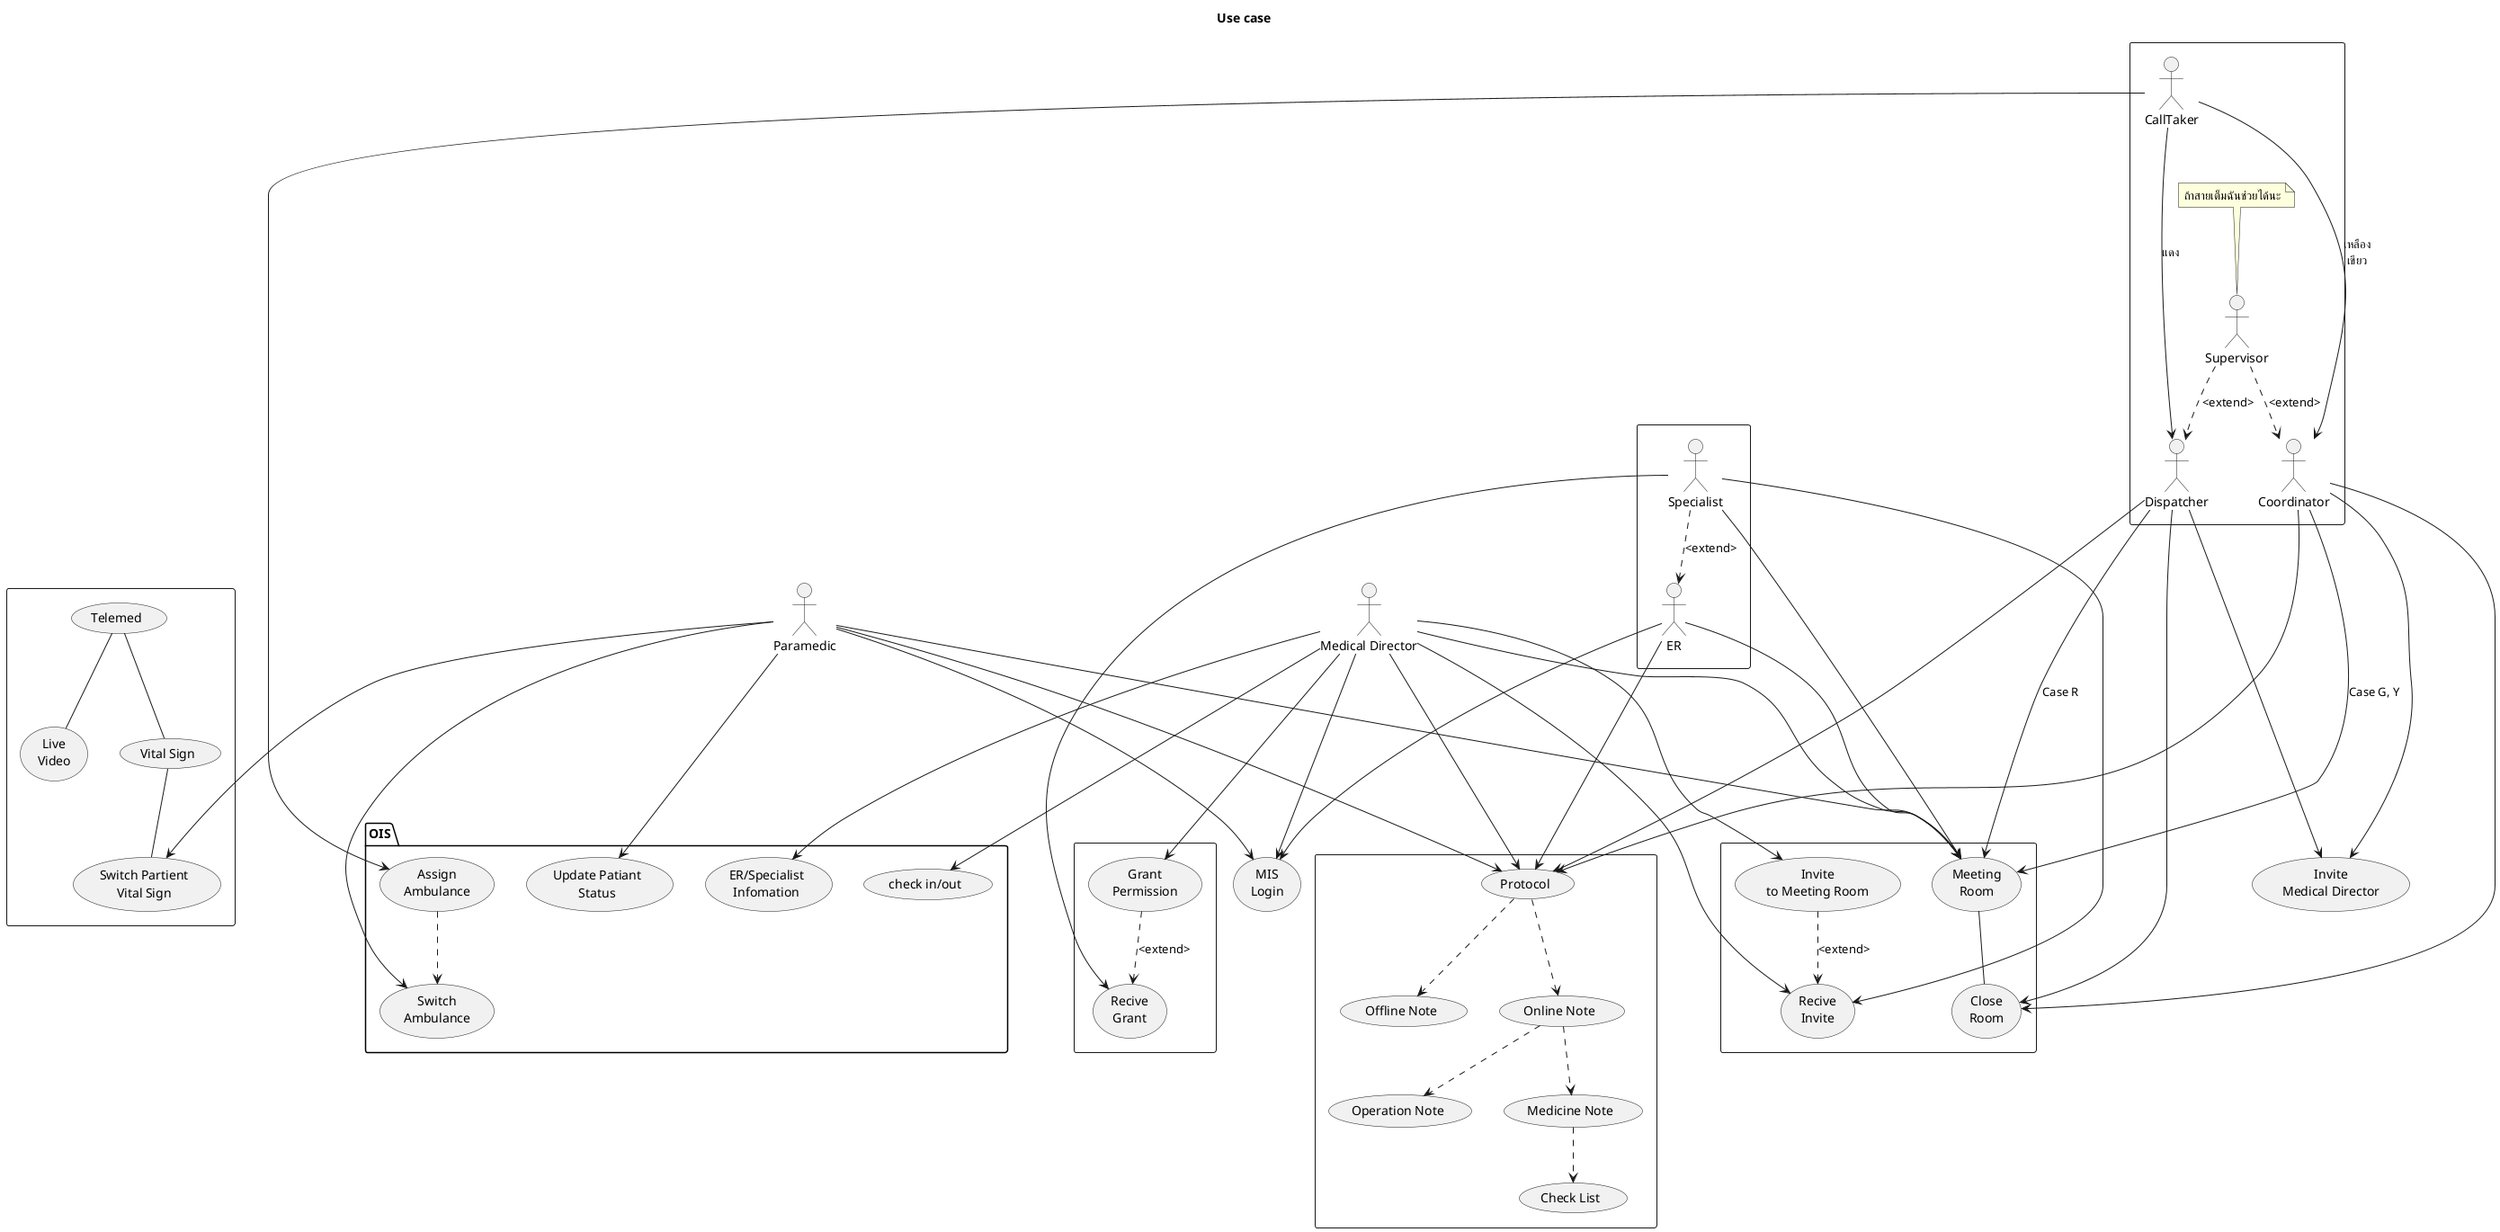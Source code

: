@startuml
Title Use case

  usecase (MIS\nLogin) as MISLogin

  rectangle {
    usecase (Grant\nPermission) as GrantPermission
    usecase (Recive\nGrant) as ReciveGrant
    GrantPermission ..> ReciveGrant:<extend>
  }
  rectangle {
    usecase (Meeting\nRoom) as MeetingRoom
    usecase (Close\nRoom) as CloseRoom
    usecase (Invite\nto Meeting Room) as InviteToMeetingRoom
    usecase (Recive\nInvite) as ReciveInvite
    MeetingRoom -- CloseRoom
    InviteToMeetingRoom ..> ReciveInvite :<extend>
  }

  rectangle {
    :Supervisor: as Supervisor
    :Coordinator: as Coordinator
    :Dispatcher: as Dispatcher
    :CallTaker: as CallTaker
    Supervisor ..> Coordinator :<extend>
    Supervisor ..> Dispatcher :<extend>
    note top of Supervisor : ถ้าสายเต็มฉันช่วยได้นะ
  }

  rectangle {
    :Specialist: as Specialist
    :ER: as ER
    Specialist ..> ER :<extend>
  }

  rectangle {
    usecase (Protocol) as Protocol
    usecase (Offline Note) as Offline
    usecase (Online Note) as Online
    usecase (Operation Note) as Ops
    usecase (Medicine Note) as Med
    usecase (Check List) as Check
    Protocol ..> Offline
    Protocol ..> Online
    Online ..> Ops
    Online ..> Med
    Med ..> Check
  }


  rectangle {
    usecase (Telemed) as Telemed
    usecase (Live\nVideo) as LiveVideo
    usecase (Vital Sign) as VitalSign
    usecase (Switch Partient\nVital Sign) as SwitchVS
    Telemed -- LiveVideo
    Telemed -- VitalSign
    VitalSign -- SwitchVS
  }

  package OIS{
    usecase (Update Patiant\nStatus) as UpdatePatiantStatus
    usecase (ER/Specialist\nInfomation) as ERSpecialistInfomation
    usecase (check in/out) as checkIn
    usecase (Assign\nAmbulance) as AssignAmbulance
    usecase (Switch\nAmbulance) as SwitchAmbulance
    AssignAmbulance ..> SwitchAmbulance
  }

  CallTaker --> AssignAmbulance
  CallTaker ----> Coordinator : เหลือง\nเขียว
  CallTaker ----> Dispatcher : แดง

  usecase (Invite\nMedical Director) as InviteMD
  Coordinator --> MeetingRoom: Case G, Y
  Coordinator --> CloseRoom
  Coordinator --> Protocol
  Coordinator --> InviteMD

  Dispatcher ----> MeetingRoom: Case R
  Dispatcher ----> CloseRoom
  Dispatcher ----> Protocol
  Dispatcher ----> InviteMD

  ER ---> MISLogin
  ER ---> MeetingRoom
  ER ---> Protocol

  Specialist --> ReciveGrant
  Specialist --> MeetingRoom
  Specialist --> ReciveInvite

  Paramedic ---> MISLogin
  Paramedic ---> MeetingRoom
  Paramedic ---> SwitchVS
  Paramedic ---> SwitchAmbulance
  Paramedic ---> UpdatePatiantStatus
  Paramedic ---> Protocol

  :Medical Director: as MD
  MD ---> checkIn
  MD ---> MISLogin
  MD ---> MeetingRoom
  MD ---> ERSpecialistInfomation
  MD ---> Protocol
  MD ---> InviteToMeetingRoom
  MD ---> ReciveInvite
  MD ---> GrantPermission

@enduml
